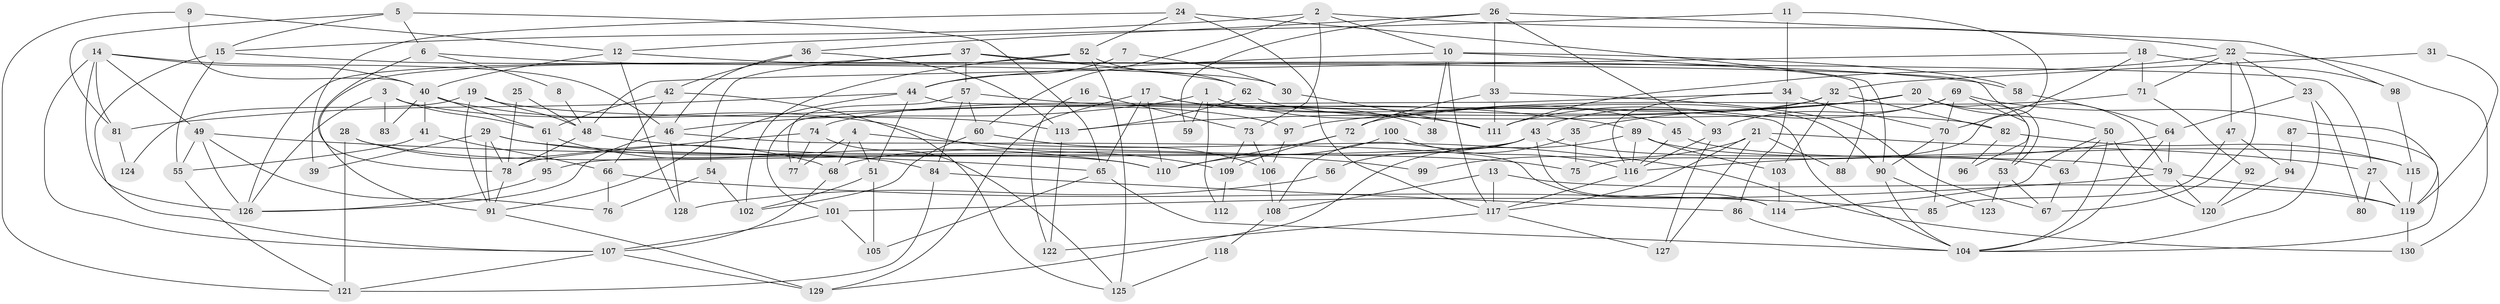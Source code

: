 // Generated by graph-tools (version 1.1) at 2025/15/03/09/25 04:15:06]
// undirected, 130 vertices, 260 edges
graph export_dot {
graph [start="1"]
  node [color=gray90,style=filled];
  1;
  2;
  3;
  4;
  5;
  6;
  7;
  8;
  9;
  10;
  11;
  12;
  13;
  14;
  15;
  16;
  17;
  18;
  19;
  20;
  21;
  22;
  23;
  24;
  25;
  26;
  27;
  28;
  29;
  30;
  31;
  32;
  33;
  34;
  35;
  36;
  37;
  38;
  39;
  40;
  41;
  42;
  43;
  44;
  45;
  46;
  47;
  48;
  49;
  50;
  51;
  52;
  53;
  54;
  55;
  56;
  57;
  58;
  59;
  60;
  61;
  62;
  63;
  64;
  65;
  66;
  67;
  68;
  69;
  70;
  71;
  72;
  73;
  74;
  75;
  76;
  77;
  78;
  79;
  80;
  81;
  82;
  83;
  84;
  85;
  86;
  87;
  88;
  89;
  90;
  91;
  92;
  93;
  94;
  95;
  96;
  97;
  98;
  99;
  100;
  101;
  102;
  103;
  104;
  105;
  106;
  107;
  108;
  109;
  110;
  111;
  112;
  113;
  114;
  115;
  116;
  117;
  118;
  119;
  120;
  121;
  122;
  123;
  124;
  125;
  126;
  127;
  128;
  129;
  130;
  1 -- 45;
  1 -- 46;
  1 -- 59;
  1 -- 90;
  1 -- 112;
  2 -- 60;
  2 -- 10;
  2 -- 15;
  2 -- 22;
  2 -- 73;
  3 -- 126;
  3 -- 61;
  3 -- 83;
  3 -- 97;
  4 -- 68;
  4 -- 51;
  4 -- 77;
  4 -- 130;
  5 -- 15;
  5 -- 65;
  5 -- 6;
  5 -- 81;
  6 -- 58;
  6 -- 8;
  6 -- 78;
  7 -- 30;
  7 -- 44;
  8 -- 48;
  9 -- 12;
  9 -- 121;
  9 -- 40;
  10 -- 44;
  10 -- 117;
  10 -- 38;
  10 -- 58;
  10 -- 88;
  11 -- 34;
  11 -- 12;
  11 -- 75;
  12 -- 27;
  12 -- 40;
  12 -- 128;
  13 -- 117;
  13 -- 108;
  13 -- 119;
  14 -- 49;
  14 -- 46;
  14 -- 40;
  14 -- 81;
  14 -- 107;
  14 -- 126;
  15 -- 107;
  15 -- 30;
  15 -- 55;
  16 -- 73;
  16 -- 122;
  17 -- 65;
  17 -- 110;
  17 -- 38;
  17 -- 111;
  17 -- 129;
  18 -- 48;
  18 -- 98;
  18 -- 70;
  18 -- 71;
  19 -- 113;
  19 -- 91;
  19 -- 48;
  19 -- 124;
  20 -- 79;
  20 -- 50;
  20 -- 35;
  20 -- 53;
  20 -- 97;
  20 -- 113;
  21 -- 117;
  21 -- 127;
  21 -- 27;
  21 -- 88;
  21 -- 99;
  22 -- 23;
  22 -- 47;
  22 -- 67;
  22 -- 71;
  22 -- 111;
  22 -- 130;
  23 -- 64;
  23 -- 104;
  23 -- 80;
  24 -- 52;
  24 -- 90;
  24 -- 39;
  24 -- 117;
  25 -- 48;
  25 -- 78;
  26 -- 93;
  26 -- 33;
  26 -- 36;
  26 -- 59;
  26 -- 98;
  27 -- 119;
  27 -- 80;
  28 -- 110;
  28 -- 121;
  28 -- 68;
  29 -- 78;
  29 -- 91;
  29 -- 39;
  29 -- 75;
  29 -- 110;
  30 -- 111;
  31 -- 119;
  31 -- 32;
  32 -- 43;
  32 -- 82;
  32 -- 74;
  32 -- 103;
  33 -- 67;
  33 -- 111;
  33 -- 72;
  34 -- 70;
  34 -- 116;
  34 -- 86;
  34 -- 101;
  35 -- 75;
  35 -- 56;
  36 -- 46;
  36 -- 42;
  36 -- 113;
  37 -- 62;
  37 -- 53;
  37 -- 54;
  37 -- 57;
  37 -- 126;
  40 -- 41;
  40 -- 61;
  40 -- 83;
  40 -- 109;
  41 -- 66;
  41 -- 55;
  42 -- 61;
  42 -- 66;
  42 -- 125;
  43 -- 68;
  43 -- 95;
  43 -- 63;
  43 -- 108;
  43 -- 114;
  44 -- 81;
  44 -- 91;
  44 -- 51;
  44 -- 104;
  45 -- 79;
  45 -- 116;
  46 -- 114;
  46 -- 126;
  46 -- 128;
  47 -- 85;
  47 -- 94;
  48 -- 78;
  48 -- 99;
  49 -- 126;
  49 -- 55;
  49 -- 65;
  49 -- 76;
  50 -- 114;
  50 -- 104;
  50 -- 63;
  50 -- 120;
  51 -- 102;
  51 -- 105;
  52 -- 125;
  52 -- 91;
  52 -- 62;
  52 -- 102;
  53 -- 67;
  53 -- 123;
  54 -- 102;
  54 -- 76;
  55 -- 121;
  56 -- 128;
  57 -- 84;
  57 -- 60;
  57 -- 77;
  57 -- 89;
  58 -- 64;
  60 -- 106;
  60 -- 102;
  61 -- 84;
  61 -- 95;
  62 -- 113;
  62 -- 82;
  63 -- 67;
  64 -- 79;
  64 -- 104;
  64 -- 116;
  65 -- 104;
  65 -- 105;
  66 -- 76;
  66 -- 85;
  68 -- 107;
  69 -- 119;
  69 -- 111;
  69 -- 70;
  69 -- 93;
  69 -- 96;
  70 -- 85;
  70 -- 90;
  71 -- 72;
  71 -- 92;
  72 -- 109;
  72 -- 110;
  73 -- 109;
  73 -- 106;
  74 -- 77;
  74 -- 78;
  74 -- 125;
  78 -- 91;
  79 -- 119;
  79 -- 101;
  79 -- 120;
  81 -- 124;
  82 -- 115;
  82 -- 96;
  84 -- 86;
  84 -- 121;
  86 -- 104;
  87 -- 94;
  87 -- 104;
  89 -- 129;
  89 -- 103;
  89 -- 115;
  89 -- 116;
  90 -- 104;
  90 -- 123;
  91 -- 129;
  92 -- 120;
  93 -- 116;
  93 -- 127;
  94 -- 120;
  95 -- 126;
  97 -- 106;
  98 -- 115;
  100 -- 110;
  100 -- 116;
  101 -- 105;
  101 -- 107;
  103 -- 114;
  106 -- 108;
  107 -- 121;
  107 -- 129;
  108 -- 118;
  109 -- 112;
  113 -- 122;
  115 -- 119;
  116 -- 117;
  117 -- 122;
  117 -- 127;
  118 -- 125;
  119 -- 130;
}
